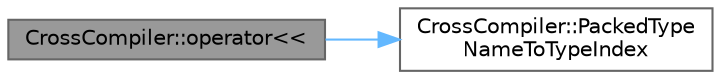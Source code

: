 digraph "CrossCompiler::operator&lt;&lt;"
{
 // INTERACTIVE_SVG=YES
 // LATEX_PDF_SIZE
  bgcolor="transparent";
  edge [fontname=Helvetica,fontsize=10,labelfontname=Helvetica,labelfontsize=10];
  node [fontname=Helvetica,fontsize=10,shape=box,height=0.2,width=0.4];
  rankdir="LR";
  Node1 [id="Node000001",label="CrossCompiler::operator\<\<",height=0.2,width=0.4,color="gray40", fillcolor="grey60", style="filled", fontcolor="black",tooltip=" "];
  Node1 -> Node2 [id="edge1_Node000001_Node000002",color="steelblue1",style="solid",tooltip=" "];
  Node2 [id="Node000002",label="CrossCompiler::PackedType\lNameToTypeIndex",height=0.2,width=0.4,color="grey40", fillcolor="white", style="filled",URL="$d0/d21/namespaceCrossCompiler.html#af5421170b4cecec99530b1a5684b0a5e",tooltip=" "];
}
